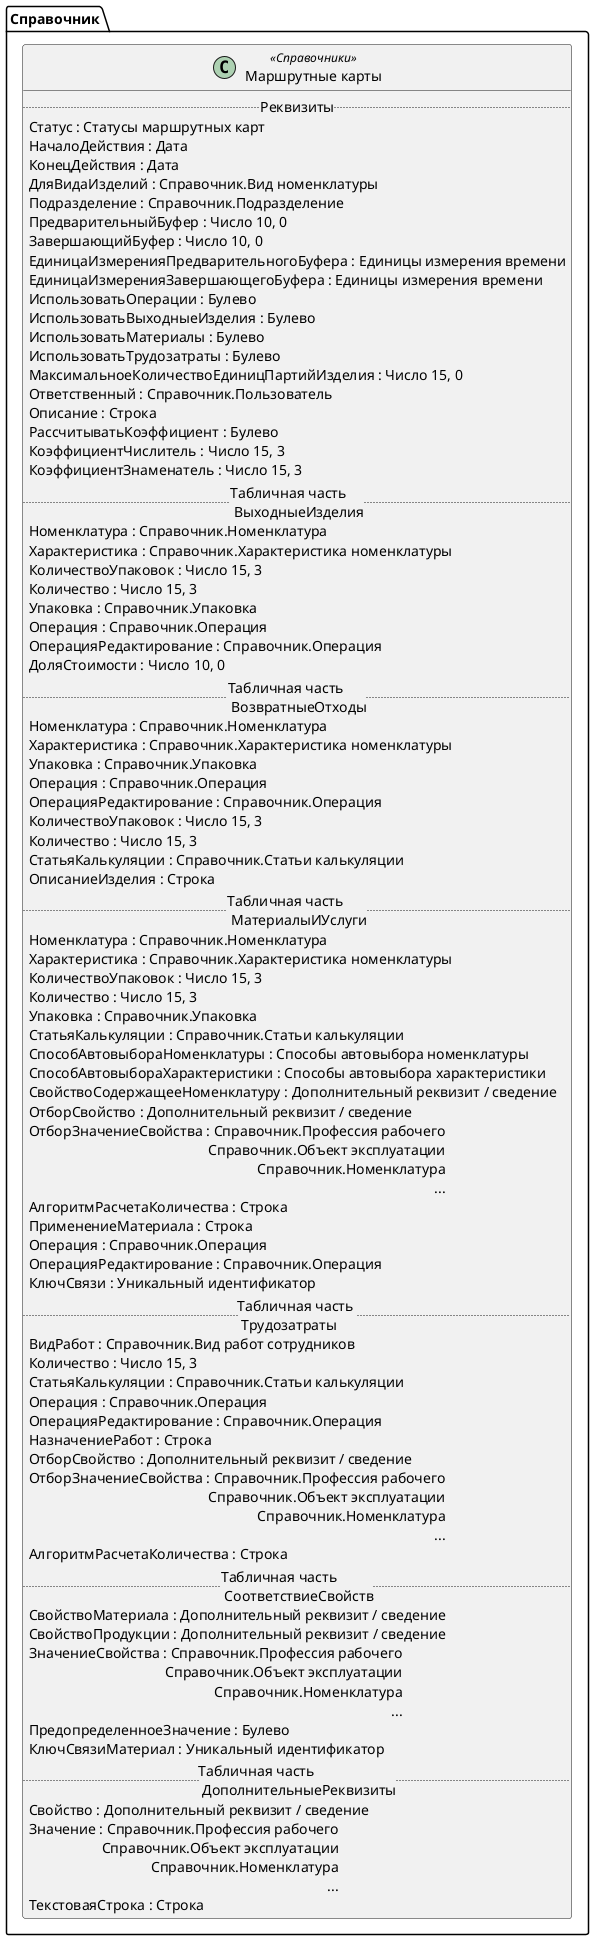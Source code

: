 ﻿@startuml МаршрутныеКарты
'!include templates.wsd
'..\include templates.wsd
class Справочник.МаршрутныеКарты as "Маршрутные карты" <<Справочники>>
{
..Реквизиты..
Статус : Статусы маршрутных карт
НачалоДействия : Дата
КонецДействия : Дата
ДляВидаИзделий : Справочник.Вид номенклатуры
Подразделение : Справочник.Подразделение
ПредварительныйБуфер : Число 10, 0
ЗавершающийБуфер : Число 10, 0
ЕдиницаИзмеренияПредварительногоБуфера : Единицы измерения времени
ЕдиницаИзмеренияЗавершающегоБуфера : Единицы измерения времени
ИспользоватьОперации : Булево
ИспользоватьВыходныеИзделия : Булево
ИспользоватьМатериалы : Булево
ИспользоватьТрудозатраты : Булево
МаксимальноеКоличествоЕдиницПартийИзделия : Число 15, 0
Ответственный : Справочник.Пользователь
Описание : Строка
РассчитыватьКоэффициент : Булево
КоэффициентЧислитель : Число 15, 3
КоэффициентЗнаменатель : Число 15, 3
..Табличная часть \n ВыходныеИзделия..
Номенклатура : Справочник.Номенклатура
Характеристика : Справочник.Характеристика номенклатуры
КоличествоУпаковок : Число 15, 3
Количество : Число 15, 3
Упаковка : Справочник.Упаковка
Операция : Справочник.Операция
ОперацияРедактирование : Справочник.Операция
ДоляСтоимости : Число 10, 0
..Табличная часть \n ВозвратныеОтходы..
Номенклатура : Справочник.Номенклатура
Характеристика : Справочник.Характеристика номенклатуры
Упаковка : Справочник.Упаковка
Операция : Справочник.Операция
ОперацияРедактирование : Справочник.Операция
КоличествоУпаковок : Число 15, 3
Количество : Число 15, 3
СтатьяКалькуляции : Справочник.Статьи калькуляции
ОписаниеИзделия : Строка
..Табличная часть \n МатериалыИУслуги..
Номенклатура : Справочник.Номенклатура
Характеристика : Справочник.Характеристика номенклатуры
КоличествоУпаковок : Число 15, 3
Количество : Число 15, 3
Упаковка : Справочник.Упаковка
СтатьяКалькуляции : Справочник.Статьи калькуляции
СпособАвтовыбораНоменклатуры : Способы автовыбора номенклатуры
СпособАвтовыбораХарактеристики : Способы автовыбора характеристики
СвойствоСодержащееНоменклатуру : Дополнительный реквизит / сведение
ОтборСвойство : Дополнительный реквизит / сведение
ОтборЗначениеСвойства : Справочник.Профессия рабочего\rСправочник.Объект эксплуатации\rСправочник.Номенклатура\r...
АлгоритмРасчетаКоличества : Строка
ПрименениеМатериала : Строка
Операция : Справочник.Операция
ОперацияРедактирование : Справочник.Операция
КлючСвязи : Уникальный идентификатор
..Табличная часть \n Трудозатраты..
ВидРабот : Справочник.Вид работ сотрудников
Количество : Число 15, 3
СтатьяКалькуляции : Справочник.Статьи калькуляции
Операция : Справочник.Операция
ОперацияРедактирование : Справочник.Операция
НазначениеРабот : Строка
ОтборСвойство : Дополнительный реквизит / сведение
ОтборЗначениеСвойства : Справочник.Профессия рабочего\rСправочник.Объект эксплуатации\rСправочник.Номенклатура\r...
АлгоритмРасчетаКоличества : Строка
..Табличная часть \n СоответствиеСвойств..
СвойствоМатериала : Дополнительный реквизит / сведение
СвойствоПродукции : Дополнительный реквизит / сведение
ЗначениеСвойства : Справочник.Профессия рабочего\rСправочник.Объект эксплуатации\rСправочник.Номенклатура\r...
ПредопределенноеЗначение : Булево
КлючСвязиМатериал : Уникальный идентификатор
..Табличная часть \n ДополнительныеРеквизиты..
Свойство : Дополнительный реквизит / сведение
Значение : Справочник.Профессия рабочего\rСправочник.Объект эксплуатации\rСправочник.Номенклатура\r...
ТекстоваяСтрока : Строка
}
@enduml
